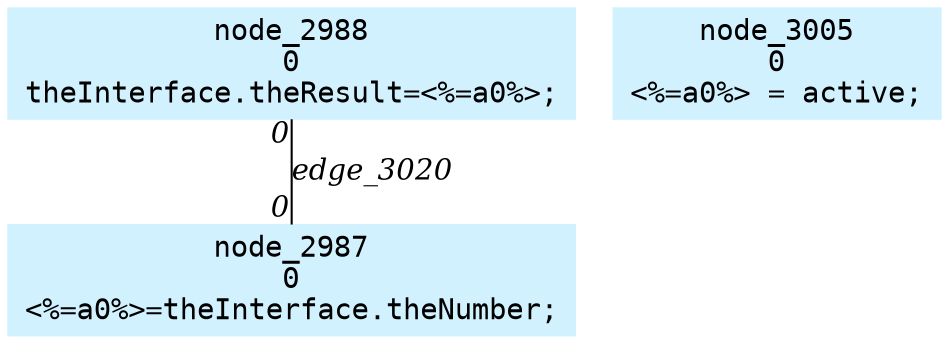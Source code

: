 digraph g{node_2987 [shape=box, style=filled, color="#d1f1ff", fontname="Courier", label="node_2987
0
<%=a0%>=theInterface.theNumber;
" ]
node_2988 [shape=box, style=filled, color="#d1f1ff", fontname="Courier", label="node_2988
0
theInterface.theResult=<%=a0%>;
" ]
node_3005 [shape=box, style=filled, color="#d1f1ff", fontname="Courier", label="node_3005
0
<%=a0%> = active;
" ]
node_2988 -> node_2987 [dir=none, arrowHead=none, fontname="Times-Italic", label="edge_3020",  headlabel="0", taillabel="0" ]
}